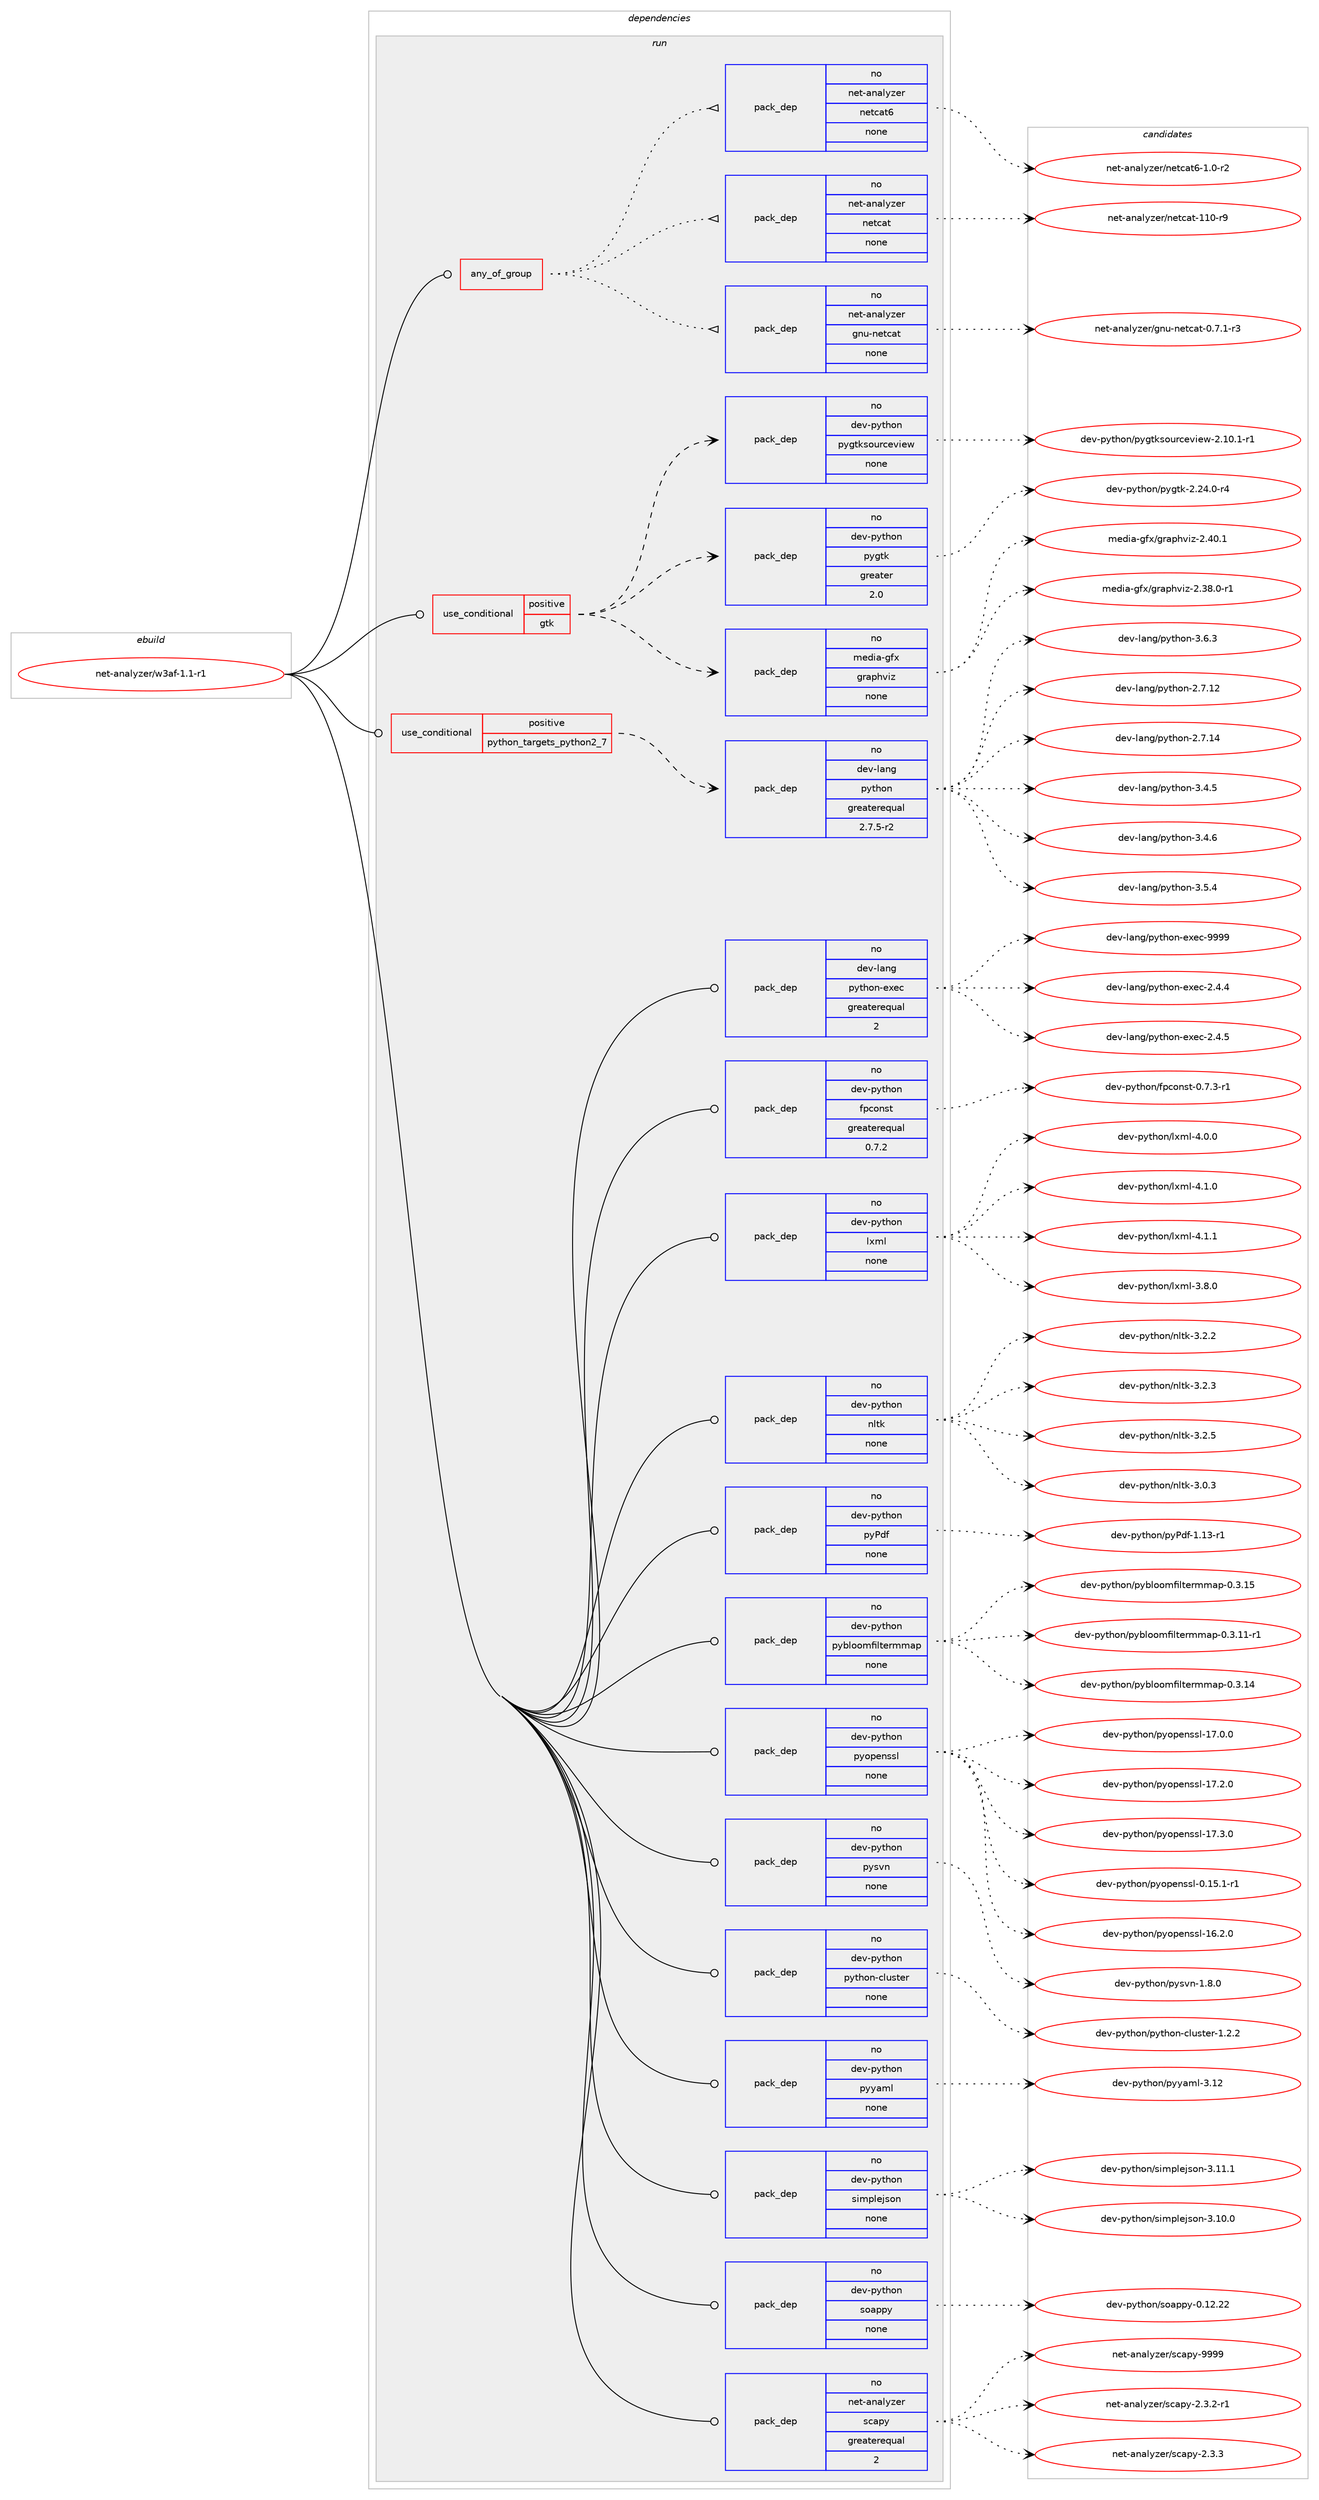 digraph prolog {

# *************
# Graph options
# *************

newrank=true;
concentrate=true;
compound=true;
graph [rankdir=LR,fontname=Helvetica,fontsize=10,ranksep=1.5];#, ranksep=2.5, nodesep=0.2];
edge  [arrowhead=vee];
node  [fontname=Helvetica,fontsize=10];

# **********
# The ebuild
# **********

subgraph cluster_leftcol {
color=gray;
rank=same;
label=<<i>ebuild</i>>;
id [label="net-analyzer/w3af-1.1-r1", color=red, width=4, href="../net-analyzer/w3af-1.1-r1.svg"];
}

# ****************
# The dependencies
# ****************

subgraph cluster_midcol {
color=gray;
label=<<i>dependencies</i>>;
subgraph cluster_compile {
fillcolor="#eeeeee";
style=filled;
label=<<i>compile</i>>;
}
subgraph cluster_compileandrun {
fillcolor="#eeeeee";
style=filled;
label=<<i>compile and run</i>>;
}
subgraph cluster_run {
fillcolor="#eeeeee";
style=filled;
label=<<i>run</i>>;
subgraph any6479 {
dependency404289 [label=<<TABLE BORDER="0" CELLBORDER="1" CELLSPACING="0" CELLPADDING="4"><TR><TD CELLPADDING="10">any_of_group</TD></TR></TABLE>>, shape=none, color=red];subgraph pack298021 {
dependency404290 [label=<<TABLE BORDER="0" CELLBORDER="1" CELLSPACING="0" CELLPADDING="4" WIDTH="220"><TR><TD ROWSPAN="6" CELLPADDING="30">pack_dep</TD></TR><TR><TD WIDTH="110">no</TD></TR><TR><TD>net-analyzer</TD></TR><TR><TD>gnu-netcat</TD></TR><TR><TD>none</TD></TR><TR><TD></TD></TR></TABLE>>, shape=none, color=blue];
}
dependency404289:e -> dependency404290:w [weight=20,style="dotted",arrowhead="oinv"];
subgraph pack298022 {
dependency404291 [label=<<TABLE BORDER="0" CELLBORDER="1" CELLSPACING="0" CELLPADDING="4" WIDTH="220"><TR><TD ROWSPAN="6" CELLPADDING="30">pack_dep</TD></TR><TR><TD WIDTH="110">no</TD></TR><TR><TD>net-analyzer</TD></TR><TR><TD>netcat</TD></TR><TR><TD>none</TD></TR><TR><TD></TD></TR></TABLE>>, shape=none, color=blue];
}
dependency404289:e -> dependency404291:w [weight=20,style="dotted",arrowhead="oinv"];
subgraph pack298023 {
dependency404292 [label=<<TABLE BORDER="0" CELLBORDER="1" CELLSPACING="0" CELLPADDING="4" WIDTH="220"><TR><TD ROWSPAN="6" CELLPADDING="30">pack_dep</TD></TR><TR><TD WIDTH="110">no</TD></TR><TR><TD>net-analyzer</TD></TR><TR><TD>netcat6</TD></TR><TR><TD>none</TD></TR><TR><TD></TD></TR></TABLE>>, shape=none, color=blue];
}
dependency404289:e -> dependency404292:w [weight=20,style="dotted",arrowhead="oinv"];
}
id:e -> dependency404289:w [weight=20,style="solid",arrowhead="odot"];
subgraph cond99603 {
dependency404293 [label=<<TABLE BORDER="0" CELLBORDER="1" CELLSPACING="0" CELLPADDING="4"><TR><TD ROWSPAN="3" CELLPADDING="10">use_conditional</TD></TR><TR><TD>positive</TD></TR><TR><TD>gtk</TD></TR></TABLE>>, shape=none, color=red];
subgraph pack298024 {
dependency404294 [label=<<TABLE BORDER="0" CELLBORDER="1" CELLSPACING="0" CELLPADDING="4" WIDTH="220"><TR><TD ROWSPAN="6" CELLPADDING="30">pack_dep</TD></TR><TR><TD WIDTH="110">no</TD></TR><TR><TD>media-gfx</TD></TR><TR><TD>graphviz</TD></TR><TR><TD>none</TD></TR><TR><TD></TD></TR></TABLE>>, shape=none, color=blue];
}
dependency404293:e -> dependency404294:w [weight=20,style="dashed",arrowhead="vee"];
subgraph pack298025 {
dependency404295 [label=<<TABLE BORDER="0" CELLBORDER="1" CELLSPACING="0" CELLPADDING="4" WIDTH="220"><TR><TD ROWSPAN="6" CELLPADDING="30">pack_dep</TD></TR><TR><TD WIDTH="110">no</TD></TR><TR><TD>dev-python</TD></TR><TR><TD>pygtk</TD></TR><TR><TD>greater</TD></TR><TR><TD>2.0</TD></TR></TABLE>>, shape=none, color=blue];
}
dependency404293:e -> dependency404295:w [weight=20,style="dashed",arrowhead="vee"];
subgraph pack298026 {
dependency404296 [label=<<TABLE BORDER="0" CELLBORDER="1" CELLSPACING="0" CELLPADDING="4" WIDTH="220"><TR><TD ROWSPAN="6" CELLPADDING="30">pack_dep</TD></TR><TR><TD WIDTH="110">no</TD></TR><TR><TD>dev-python</TD></TR><TR><TD>pygtksourceview</TD></TR><TR><TD>none</TD></TR><TR><TD></TD></TR></TABLE>>, shape=none, color=blue];
}
dependency404293:e -> dependency404296:w [weight=20,style="dashed",arrowhead="vee"];
}
id:e -> dependency404293:w [weight=20,style="solid",arrowhead="odot"];
subgraph cond99604 {
dependency404297 [label=<<TABLE BORDER="0" CELLBORDER="1" CELLSPACING="0" CELLPADDING="4"><TR><TD ROWSPAN="3" CELLPADDING="10">use_conditional</TD></TR><TR><TD>positive</TD></TR><TR><TD>python_targets_python2_7</TD></TR></TABLE>>, shape=none, color=red];
subgraph pack298027 {
dependency404298 [label=<<TABLE BORDER="0" CELLBORDER="1" CELLSPACING="0" CELLPADDING="4" WIDTH="220"><TR><TD ROWSPAN="6" CELLPADDING="30">pack_dep</TD></TR><TR><TD WIDTH="110">no</TD></TR><TR><TD>dev-lang</TD></TR><TR><TD>python</TD></TR><TR><TD>greaterequal</TD></TR><TR><TD>2.7.5-r2</TD></TR></TABLE>>, shape=none, color=blue];
}
dependency404297:e -> dependency404298:w [weight=20,style="dashed",arrowhead="vee"];
}
id:e -> dependency404297:w [weight=20,style="solid",arrowhead="odot"];
subgraph pack298028 {
dependency404299 [label=<<TABLE BORDER="0" CELLBORDER="1" CELLSPACING="0" CELLPADDING="4" WIDTH="220"><TR><TD ROWSPAN="6" CELLPADDING="30">pack_dep</TD></TR><TR><TD WIDTH="110">no</TD></TR><TR><TD>dev-lang</TD></TR><TR><TD>python-exec</TD></TR><TR><TD>greaterequal</TD></TR><TR><TD>2</TD></TR></TABLE>>, shape=none, color=blue];
}
id:e -> dependency404299:w [weight=20,style="solid",arrowhead="odot"];
subgraph pack298029 {
dependency404300 [label=<<TABLE BORDER="0" CELLBORDER="1" CELLSPACING="0" CELLPADDING="4" WIDTH="220"><TR><TD ROWSPAN="6" CELLPADDING="30">pack_dep</TD></TR><TR><TD WIDTH="110">no</TD></TR><TR><TD>dev-python</TD></TR><TR><TD>fpconst</TD></TR><TR><TD>greaterequal</TD></TR><TR><TD>0.7.2</TD></TR></TABLE>>, shape=none, color=blue];
}
id:e -> dependency404300:w [weight=20,style="solid",arrowhead="odot"];
subgraph pack298030 {
dependency404301 [label=<<TABLE BORDER="0" CELLBORDER="1" CELLSPACING="0" CELLPADDING="4" WIDTH="220"><TR><TD ROWSPAN="6" CELLPADDING="30">pack_dep</TD></TR><TR><TD WIDTH="110">no</TD></TR><TR><TD>dev-python</TD></TR><TR><TD>lxml</TD></TR><TR><TD>none</TD></TR><TR><TD></TD></TR></TABLE>>, shape=none, color=blue];
}
id:e -> dependency404301:w [weight=20,style="solid",arrowhead="odot"];
subgraph pack298031 {
dependency404302 [label=<<TABLE BORDER="0" CELLBORDER="1" CELLSPACING="0" CELLPADDING="4" WIDTH="220"><TR><TD ROWSPAN="6" CELLPADDING="30">pack_dep</TD></TR><TR><TD WIDTH="110">no</TD></TR><TR><TD>dev-python</TD></TR><TR><TD>nltk</TD></TR><TR><TD>none</TD></TR><TR><TD></TD></TR></TABLE>>, shape=none, color=blue];
}
id:e -> dependency404302:w [weight=20,style="solid",arrowhead="odot"];
subgraph pack298032 {
dependency404303 [label=<<TABLE BORDER="0" CELLBORDER="1" CELLSPACING="0" CELLPADDING="4" WIDTH="220"><TR><TD ROWSPAN="6" CELLPADDING="30">pack_dep</TD></TR><TR><TD WIDTH="110">no</TD></TR><TR><TD>dev-python</TD></TR><TR><TD>pyPdf</TD></TR><TR><TD>none</TD></TR><TR><TD></TD></TR></TABLE>>, shape=none, color=blue];
}
id:e -> dependency404303:w [weight=20,style="solid",arrowhead="odot"];
subgraph pack298033 {
dependency404304 [label=<<TABLE BORDER="0" CELLBORDER="1" CELLSPACING="0" CELLPADDING="4" WIDTH="220"><TR><TD ROWSPAN="6" CELLPADDING="30">pack_dep</TD></TR><TR><TD WIDTH="110">no</TD></TR><TR><TD>dev-python</TD></TR><TR><TD>pybloomfiltermmap</TD></TR><TR><TD>none</TD></TR><TR><TD></TD></TR></TABLE>>, shape=none, color=blue];
}
id:e -> dependency404304:w [weight=20,style="solid",arrowhead="odot"];
subgraph pack298034 {
dependency404305 [label=<<TABLE BORDER="0" CELLBORDER="1" CELLSPACING="0" CELLPADDING="4" WIDTH="220"><TR><TD ROWSPAN="6" CELLPADDING="30">pack_dep</TD></TR><TR><TD WIDTH="110">no</TD></TR><TR><TD>dev-python</TD></TR><TR><TD>pyopenssl</TD></TR><TR><TD>none</TD></TR><TR><TD></TD></TR></TABLE>>, shape=none, color=blue];
}
id:e -> dependency404305:w [weight=20,style="solid",arrowhead="odot"];
subgraph pack298035 {
dependency404306 [label=<<TABLE BORDER="0" CELLBORDER="1" CELLSPACING="0" CELLPADDING="4" WIDTH="220"><TR><TD ROWSPAN="6" CELLPADDING="30">pack_dep</TD></TR><TR><TD WIDTH="110">no</TD></TR><TR><TD>dev-python</TD></TR><TR><TD>pysvn</TD></TR><TR><TD>none</TD></TR><TR><TD></TD></TR></TABLE>>, shape=none, color=blue];
}
id:e -> dependency404306:w [weight=20,style="solid",arrowhead="odot"];
subgraph pack298036 {
dependency404307 [label=<<TABLE BORDER="0" CELLBORDER="1" CELLSPACING="0" CELLPADDING="4" WIDTH="220"><TR><TD ROWSPAN="6" CELLPADDING="30">pack_dep</TD></TR><TR><TD WIDTH="110">no</TD></TR><TR><TD>dev-python</TD></TR><TR><TD>python-cluster</TD></TR><TR><TD>none</TD></TR><TR><TD></TD></TR></TABLE>>, shape=none, color=blue];
}
id:e -> dependency404307:w [weight=20,style="solid",arrowhead="odot"];
subgraph pack298037 {
dependency404308 [label=<<TABLE BORDER="0" CELLBORDER="1" CELLSPACING="0" CELLPADDING="4" WIDTH="220"><TR><TD ROWSPAN="6" CELLPADDING="30">pack_dep</TD></TR><TR><TD WIDTH="110">no</TD></TR><TR><TD>dev-python</TD></TR><TR><TD>pyyaml</TD></TR><TR><TD>none</TD></TR><TR><TD></TD></TR></TABLE>>, shape=none, color=blue];
}
id:e -> dependency404308:w [weight=20,style="solid",arrowhead="odot"];
subgraph pack298038 {
dependency404309 [label=<<TABLE BORDER="0" CELLBORDER="1" CELLSPACING="0" CELLPADDING="4" WIDTH="220"><TR><TD ROWSPAN="6" CELLPADDING="30">pack_dep</TD></TR><TR><TD WIDTH="110">no</TD></TR><TR><TD>dev-python</TD></TR><TR><TD>simplejson</TD></TR><TR><TD>none</TD></TR><TR><TD></TD></TR></TABLE>>, shape=none, color=blue];
}
id:e -> dependency404309:w [weight=20,style="solid",arrowhead="odot"];
subgraph pack298039 {
dependency404310 [label=<<TABLE BORDER="0" CELLBORDER="1" CELLSPACING="0" CELLPADDING="4" WIDTH="220"><TR><TD ROWSPAN="6" CELLPADDING="30">pack_dep</TD></TR><TR><TD WIDTH="110">no</TD></TR><TR><TD>dev-python</TD></TR><TR><TD>soappy</TD></TR><TR><TD>none</TD></TR><TR><TD></TD></TR></TABLE>>, shape=none, color=blue];
}
id:e -> dependency404310:w [weight=20,style="solid",arrowhead="odot"];
subgraph pack298040 {
dependency404311 [label=<<TABLE BORDER="0" CELLBORDER="1" CELLSPACING="0" CELLPADDING="4" WIDTH="220"><TR><TD ROWSPAN="6" CELLPADDING="30">pack_dep</TD></TR><TR><TD WIDTH="110">no</TD></TR><TR><TD>net-analyzer</TD></TR><TR><TD>scapy</TD></TR><TR><TD>greaterequal</TD></TR><TR><TD>2</TD></TR></TABLE>>, shape=none, color=blue];
}
id:e -> dependency404311:w [weight=20,style="solid",arrowhead="odot"];
}
}

# **************
# The candidates
# **************

subgraph cluster_choices {
rank=same;
color=gray;
label=<<i>candidates</i>>;

subgraph choice298021 {
color=black;
nodesep=1;
choice110101116459711097108121122101114471031101174511010111699971164548465546494511451 [label="net-analyzer/gnu-netcat-0.7.1-r3", color=red, width=4,href="../net-analyzer/gnu-netcat-0.7.1-r3.svg"];
dependency404290:e -> choice110101116459711097108121122101114471031101174511010111699971164548465546494511451:w [style=dotted,weight="100"];
}
subgraph choice298022 {
color=black;
nodesep=1;
choice110101116459711097108121122101114471101011169997116454949484511457 [label="net-analyzer/netcat-110-r9", color=red, width=4,href="../net-analyzer/netcat-110-r9.svg"];
dependency404291:e -> choice110101116459711097108121122101114471101011169997116454949484511457:w [style=dotted,weight="100"];
}
subgraph choice298023 {
color=black;
nodesep=1;
choice11010111645971109710812112210111447110101116999711654454946484511450 [label="net-analyzer/netcat6-1.0-r2", color=red, width=4,href="../net-analyzer/netcat6-1.0-r2.svg"];
dependency404292:e -> choice11010111645971109710812112210111447110101116999711654454946484511450:w [style=dotted,weight="100"];
}
subgraph choice298024 {
color=black;
nodesep=1;
choice10910110010597451031021204710311497112104118105122455046515646484511449 [label="media-gfx/graphviz-2.38.0-r1", color=red, width=4,href="../media-gfx/graphviz-2.38.0-r1.svg"];
choice1091011001059745103102120471031149711210411810512245504652484649 [label="media-gfx/graphviz-2.40.1", color=red, width=4,href="../media-gfx/graphviz-2.40.1.svg"];
dependency404294:e -> choice10910110010597451031021204710311497112104118105122455046515646484511449:w [style=dotted,weight="100"];
dependency404294:e -> choice1091011001059745103102120471031149711210411810512245504652484649:w [style=dotted,weight="100"];
}
subgraph choice298025 {
color=black;
nodesep=1;
choice1001011184511212111610411111047112121103116107455046505246484511452 [label="dev-python/pygtk-2.24.0-r4", color=red, width=4,href="../dev-python/pygtk-2.24.0-r4.svg"];
dependency404295:e -> choice1001011184511212111610411111047112121103116107455046505246484511452:w [style=dotted,weight="100"];
}
subgraph choice298026 {
color=black;
nodesep=1;
choice100101118451121211161041111104711212110311610711511111711499101118105101119455046494846494511449 [label="dev-python/pygtksourceview-2.10.1-r1", color=red, width=4,href="../dev-python/pygtksourceview-2.10.1-r1.svg"];
dependency404296:e -> choice100101118451121211161041111104711212110311610711511111711499101118105101119455046494846494511449:w [style=dotted,weight="100"];
}
subgraph choice298027 {
color=black;
nodesep=1;
choice10010111845108971101034711212111610411111045504655464950 [label="dev-lang/python-2.7.12", color=red, width=4,href="../dev-lang/python-2.7.12.svg"];
choice10010111845108971101034711212111610411111045504655464952 [label="dev-lang/python-2.7.14", color=red, width=4,href="../dev-lang/python-2.7.14.svg"];
choice100101118451089711010347112121116104111110455146524653 [label="dev-lang/python-3.4.5", color=red, width=4,href="../dev-lang/python-3.4.5.svg"];
choice100101118451089711010347112121116104111110455146524654 [label="dev-lang/python-3.4.6", color=red, width=4,href="../dev-lang/python-3.4.6.svg"];
choice100101118451089711010347112121116104111110455146534652 [label="dev-lang/python-3.5.4", color=red, width=4,href="../dev-lang/python-3.5.4.svg"];
choice100101118451089711010347112121116104111110455146544651 [label="dev-lang/python-3.6.3", color=red, width=4,href="../dev-lang/python-3.6.3.svg"];
dependency404298:e -> choice10010111845108971101034711212111610411111045504655464950:w [style=dotted,weight="100"];
dependency404298:e -> choice10010111845108971101034711212111610411111045504655464952:w [style=dotted,weight="100"];
dependency404298:e -> choice100101118451089711010347112121116104111110455146524653:w [style=dotted,weight="100"];
dependency404298:e -> choice100101118451089711010347112121116104111110455146524654:w [style=dotted,weight="100"];
dependency404298:e -> choice100101118451089711010347112121116104111110455146534652:w [style=dotted,weight="100"];
dependency404298:e -> choice100101118451089711010347112121116104111110455146544651:w [style=dotted,weight="100"];
}
subgraph choice298028 {
color=black;
nodesep=1;
choice1001011184510897110103471121211161041111104510112010199455046524652 [label="dev-lang/python-exec-2.4.4", color=red, width=4,href="../dev-lang/python-exec-2.4.4.svg"];
choice1001011184510897110103471121211161041111104510112010199455046524653 [label="dev-lang/python-exec-2.4.5", color=red, width=4,href="../dev-lang/python-exec-2.4.5.svg"];
choice10010111845108971101034711212111610411111045101120101994557575757 [label="dev-lang/python-exec-9999", color=red, width=4,href="../dev-lang/python-exec-9999.svg"];
dependency404299:e -> choice1001011184510897110103471121211161041111104510112010199455046524652:w [style=dotted,weight="100"];
dependency404299:e -> choice1001011184510897110103471121211161041111104510112010199455046524653:w [style=dotted,weight="100"];
dependency404299:e -> choice10010111845108971101034711212111610411111045101120101994557575757:w [style=dotted,weight="100"];
}
subgraph choice298029 {
color=black;
nodesep=1;
choice1001011184511212111610411111047102112991111101151164548465546514511449 [label="dev-python/fpconst-0.7.3-r1", color=red, width=4,href="../dev-python/fpconst-0.7.3-r1.svg"];
dependency404300:e -> choice1001011184511212111610411111047102112991111101151164548465546514511449:w [style=dotted,weight="100"];
}
subgraph choice298030 {
color=black;
nodesep=1;
choice1001011184511212111610411111047108120109108455146564648 [label="dev-python/lxml-3.8.0", color=red, width=4,href="../dev-python/lxml-3.8.0.svg"];
choice1001011184511212111610411111047108120109108455246484648 [label="dev-python/lxml-4.0.0", color=red, width=4,href="../dev-python/lxml-4.0.0.svg"];
choice1001011184511212111610411111047108120109108455246494648 [label="dev-python/lxml-4.1.0", color=red, width=4,href="../dev-python/lxml-4.1.0.svg"];
choice1001011184511212111610411111047108120109108455246494649 [label="dev-python/lxml-4.1.1", color=red, width=4,href="../dev-python/lxml-4.1.1.svg"];
dependency404301:e -> choice1001011184511212111610411111047108120109108455146564648:w [style=dotted,weight="100"];
dependency404301:e -> choice1001011184511212111610411111047108120109108455246484648:w [style=dotted,weight="100"];
dependency404301:e -> choice1001011184511212111610411111047108120109108455246494648:w [style=dotted,weight="100"];
dependency404301:e -> choice1001011184511212111610411111047108120109108455246494649:w [style=dotted,weight="100"];
}
subgraph choice298031 {
color=black;
nodesep=1;
choice1001011184511212111610411111047110108116107455146484651 [label="dev-python/nltk-3.0.3", color=red, width=4,href="../dev-python/nltk-3.0.3.svg"];
choice1001011184511212111610411111047110108116107455146504650 [label="dev-python/nltk-3.2.2", color=red, width=4,href="../dev-python/nltk-3.2.2.svg"];
choice1001011184511212111610411111047110108116107455146504651 [label="dev-python/nltk-3.2.3", color=red, width=4,href="../dev-python/nltk-3.2.3.svg"];
choice1001011184511212111610411111047110108116107455146504653 [label="dev-python/nltk-3.2.5", color=red, width=4,href="../dev-python/nltk-3.2.5.svg"];
dependency404302:e -> choice1001011184511212111610411111047110108116107455146484651:w [style=dotted,weight="100"];
dependency404302:e -> choice1001011184511212111610411111047110108116107455146504650:w [style=dotted,weight="100"];
dependency404302:e -> choice1001011184511212111610411111047110108116107455146504651:w [style=dotted,weight="100"];
dependency404302:e -> choice1001011184511212111610411111047110108116107455146504653:w [style=dotted,weight="100"];
}
subgraph choice298032 {
color=black;
nodesep=1;
choice10010111845112121116104111110471121218010010245494649514511449 [label="dev-python/pyPdf-1.13-r1", color=red, width=4,href="../dev-python/pyPdf-1.13-r1.svg"];
dependency404303:e -> choice10010111845112121116104111110471121218010010245494649514511449:w [style=dotted,weight="100"];
}
subgraph choice298033 {
color=black;
nodesep=1;
choice10010111845112121116104111110471121219810811111110910210510811610111410910997112454846514649494511449 [label="dev-python/pybloomfiltermmap-0.3.11-r1", color=red, width=4,href="../dev-python/pybloomfiltermmap-0.3.11-r1.svg"];
choice1001011184511212111610411111047112121981081111111091021051081161011141091099711245484651464952 [label="dev-python/pybloomfiltermmap-0.3.14", color=red, width=4,href="../dev-python/pybloomfiltermmap-0.3.14.svg"];
choice1001011184511212111610411111047112121981081111111091021051081161011141091099711245484651464953 [label="dev-python/pybloomfiltermmap-0.3.15", color=red, width=4,href="../dev-python/pybloomfiltermmap-0.3.15.svg"];
dependency404304:e -> choice10010111845112121116104111110471121219810811111110910210510811610111410910997112454846514649494511449:w [style=dotted,weight="100"];
dependency404304:e -> choice1001011184511212111610411111047112121981081111111091021051081161011141091099711245484651464952:w [style=dotted,weight="100"];
dependency404304:e -> choice1001011184511212111610411111047112121981081111111091021051081161011141091099711245484651464953:w [style=dotted,weight="100"];
}
subgraph choice298034 {
color=black;
nodesep=1;
choice1001011184511212111610411111047112121111112101110115115108454846495346494511449 [label="dev-python/pyopenssl-0.15.1-r1", color=red, width=4,href="../dev-python/pyopenssl-0.15.1-r1.svg"];
choice100101118451121211161041111104711212111111210111011511510845495446504648 [label="dev-python/pyopenssl-16.2.0", color=red, width=4,href="../dev-python/pyopenssl-16.2.0.svg"];
choice100101118451121211161041111104711212111111210111011511510845495546484648 [label="dev-python/pyopenssl-17.0.0", color=red, width=4,href="../dev-python/pyopenssl-17.0.0.svg"];
choice100101118451121211161041111104711212111111210111011511510845495546504648 [label="dev-python/pyopenssl-17.2.0", color=red, width=4,href="../dev-python/pyopenssl-17.2.0.svg"];
choice100101118451121211161041111104711212111111210111011511510845495546514648 [label="dev-python/pyopenssl-17.3.0", color=red, width=4,href="../dev-python/pyopenssl-17.3.0.svg"];
dependency404305:e -> choice1001011184511212111610411111047112121111112101110115115108454846495346494511449:w [style=dotted,weight="100"];
dependency404305:e -> choice100101118451121211161041111104711212111111210111011511510845495446504648:w [style=dotted,weight="100"];
dependency404305:e -> choice100101118451121211161041111104711212111111210111011511510845495546484648:w [style=dotted,weight="100"];
dependency404305:e -> choice100101118451121211161041111104711212111111210111011511510845495546504648:w [style=dotted,weight="100"];
dependency404305:e -> choice100101118451121211161041111104711212111111210111011511510845495546514648:w [style=dotted,weight="100"];
}
subgraph choice298035 {
color=black;
nodesep=1;
choice1001011184511212111610411111047112121115118110454946564648 [label="dev-python/pysvn-1.8.0", color=red, width=4,href="../dev-python/pysvn-1.8.0.svg"];
dependency404306:e -> choice1001011184511212111610411111047112121115118110454946564648:w [style=dotted,weight="100"];
}
subgraph choice298036 {
color=black;
nodesep=1;
choice10010111845112121116104111110471121211161041111104599108117115116101114454946504650 [label="dev-python/python-cluster-1.2.2", color=red, width=4,href="../dev-python/python-cluster-1.2.2.svg"];
dependency404307:e -> choice10010111845112121116104111110471121211161041111104599108117115116101114454946504650:w [style=dotted,weight="100"];
}
subgraph choice298037 {
color=black;
nodesep=1;
choice1001011184511212111610411111047112121121971091084551464950 [label="dev-python/pyyaml-3.12", color=red, width=4,href="../dev-python/pyyaml-3.12.svg"];
dependency404308:e -> choice1001011184511212111610411111047112121121971091084551464950:w [style=dotted,weight="100"];
}
subgraph choice298038 {
color=black;
nodesep=1;
choice100101118451121211161041111104711510510911210810110611511111045514649484648 [label="dev-python/simplejson-3.10.0", color=red, width=4,href="../dev-python/simplejson-3.10.0.svg"];
choice100101118451121211161041111104711510510911210810110611511111045514649494649 [label="dev-python/simplejson-3.11.1", color=red, width=4,href="../dev-python/simplejson-3.11.1.svg"];
dependency404309:e -> choice100101118451121211161041111104711510510911210810110611511111045514649484648:w [style=dotted,weight="100"];
dependency404309:e -> choice100101118451121211161041111104711510510911210810110611511111045514649494649:w [style=dotted,weight="100"];
}
subgraph choice298039 {
color=black;
nodesep=1;
choice1001011184511212111610411111047115111971121121214548464950465050 [label="dev-python/soappy-0.12.22", color=red, width=4,href="../dev-python/soappy-0.12.22.svg"];
dependency404310:e -> choice1001011184511212111610411111047115111971121121214548464950465050:w [style=dotted,weight="100"];
}
subgraph choice298040 {
color=black;
nodesep=1;
choice1101011164597110971081211221011144711599971121214550465146504511449 [label="net-analyzer/scapy-2.3.2-r1", color=red, width=4,href="../net-analyzer/scapy-2.3.2-r1.svg"];
choice110101116459711097108121122101114471159997112121455046514651 [label="net-analyzer/scapy-2.3.3", color=red, width=4,href="../net-analyzer/scapy-2.3.3.svg"];
choice1101011164597110971081211221011144711599971121214557575757 [label="net-analyzer/scapy-9999", color=red, width=4,href="../net-analyzer/scapy-9999.svg"];
dependency404311:e -> choice1101011164597110971081211221011144711599971121214550465146504511449:w [style=dotted,weight="100"];
dependency404311:e -> choice110101116459711097108121122101114471159997112121455046514651:w [style=dotted,weight="100"];
dependency404311:e -> choice1101011164597110971081211221011144711599971121214557575757:w [style=dotted,weight="100"];
}
}

}
